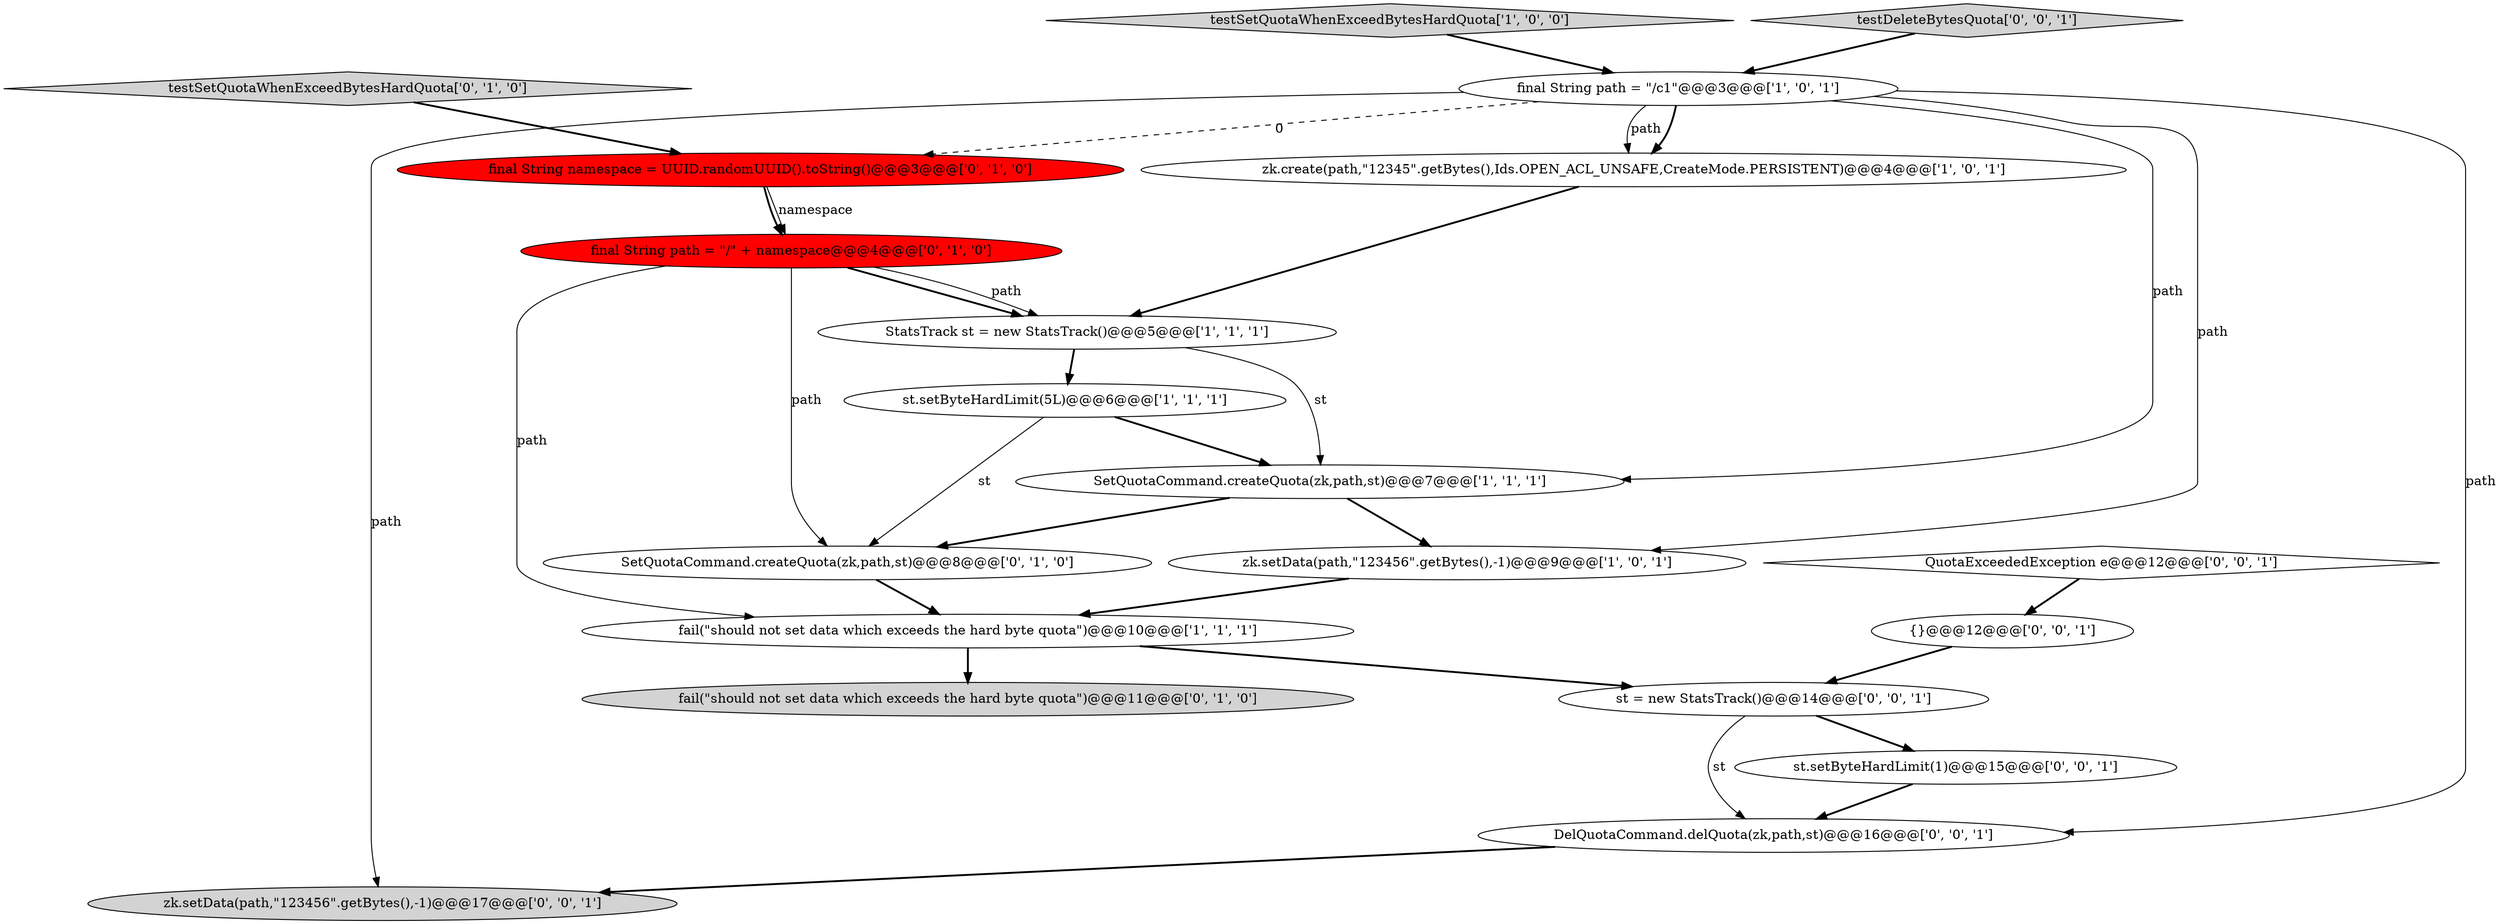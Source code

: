 digraph {
9 [style = filled, label = "fail(\"should not set data which exceeds the hard byte quota\")@@@11@@@['0', '1', '0']", fillcolor = lightgray, shape = ellipse image = "AAA0AAABBB2BBB"];
2 [style = filled, label = "SetQuotaCommand.createQuota(zk,path,st)@@@7@@@['1', '1', '1']", fillcolor = white, shape = ellipse image = "AAA0AAABBB1BBB"];
14 [style = filled, label = "st = new StatsTrack()@@@14@@@['0', '0', '1']", fillcolor = white, shape = ellipse image = "AAA0AAABBB3BBB"];
17 [style = filled, label = "zk.setData(path,\"123456\".getBytes(),-1)@@@17@@@['0', '0', '1']", fillcolor = lightgray, shape = ellipse image = "AAA0AAABBB3BBB"];
3 [style = filled, label = "testSetQuotaWhenExceedBytesHardQuota['1', '0', '0']", fillcolor = lightgray, shape = diamond image = "AAA0AAABBB1BBB"];
1 [style = filled, label = "StatsTrack st = new StatsTrack()@@@5@@@['1', '1', '1']", fillcolor = white, shape = ellipse image = "AAA0AAABBB1BBB"];
7 [style = filled, label = "zk.setData(path,\"123456\".getBytes(),-1)@@@9@@@['1', '0', '1']", fillcolor = white, shape = ellipse image = "AAA0AAABBB1BBB"];
6 [style = filled, label = "final String path = \"/c1\"@@@3@@@['1', '0', '1']", fillcolor = white, shape = ellipse image = "AAA0AAABBB1BBB"];
10 [style = filled, label = "testSetQuotaWhenExceedBytesHardQuota['0', '1', '0']", fillcolor = lightgray, shape = diamond image = "AAA0AAABBB2BBB"];
15 [style = filled, label = "DelQuotaCommand.delQuota(zk,path,st)@@@16@@@['0', '0', '1']", fillcolor = white, shape = ellipse image = "AAA0AAABBB3BBB"];
18 [style = filled, label = "st.setByteHardLimit(1)@@@15@@@['0', '0', '1']", fillcolor = white, shape = ellipse image = "AAA0AAABBB3BBB"];
19 [style = filled, label = "testDeleteBytesQuota['0', '0', '1']", fillcolor = lightgray, shape = diamond image = "AAA0AAABBB3BBB"];
0 [style = filled, label = "zk.create(path,\"12345\".getBytes(),Ids.OPEN_ACL_UNSAFE,CreateMode.PERSISTENT)@@@4@@@['1', '0', '1']", fillcolor = white, shape = ellipse image = "AAA0AAABBB1BBB"];
5 [style = filled, label = "st.setByteHardLimit(5L)@@@6@@@['1', '1', '1']", fillcolor = white, shape = ellipse image = "AAA0AAABBB1BBB"];
4 [style = filled, label = "fail(\"should not set data which exceeds the hard byte quota\")@@@10@@@['1', '1', '1']", fillcolor = white, shape = ellipse image = "AAA0AAABBB1BBB"];
11 [style = filled, label = "final String path = \"/\" + namespace@@@4@@@['0', '1', '0']", fillcolor = red, shape = ellipse image = "AAA1AAABBB2BBB"];
12 [style = filled, label = "SetQuotaCommand.createQuota(zk,path,st)@@@8@@@['0', '1', '0']", fillcolor = white, shape = ellipse image = "AAA0AAABBB2BBB"];
13 [style = filled, label = "{}@@@12@@@['0', '0', '1']", fillcolor = white, shape = ellipse image = "AAA0AAABBB3BBB"];
16 [style = filled, label = "QuotaExceededException e@@@12@@@['0', '0', '1']", fillcolor = white, shape = diamond image = "AAA0AAABBB3BBB"];
8 [style = filled, label = "final String namespace = UUID.randomUUID().toString()@@@3@@@['0', '1', '0']", fillcolor = red, shape = ellipse image = "AAA1AAABBB2BBB"];
1->5 [style = bold, label=""];
4->9 [style = bold, label=""];
4->14 [style = bold, label=""];
16->13 [style = bold, label=""];
6->8 [style = dashed, label="0"];
1->2 [style = solid, label="st"];
11->1 [style = bold, label=""];
11->12 [style = solid, label="path"];
18->15 [style = bold, label=""];
11->4 [style = solid, label="path"];
3->6 [style = bold, label=""];
6->0 [style = bold, label=""];
14->15 [style = solid, label="st"];
7->4 [style = bold, label=""];
19->6 [style = bold, label=""];
2->12 [style = bold, label=""];
6->17 [style = solid, label="path"];
8->11 [style = solid, label="namespace"];
5->2 [style = bold, label=""];
15->17 [style = bold, label=""];
10->8 [style = bold, label=""];
12->4 [style = bold, label=""];
5->12 [style = solid, label="st"];
0->1 [style = bold, label=""];
14->18 [style = bold, label=""];
6->2 [style = solid, label="path"];
11->1 [style = solid, label="path"];
6->7 [style = solid, label="path"];
2->7 [style = bold, label=""];
6->0 [style = solid, label="path"];
8->11 [style = bold, label=""];
13->14 [style = bold, label=""];
6->15 [style = solid, label="path"];
}
